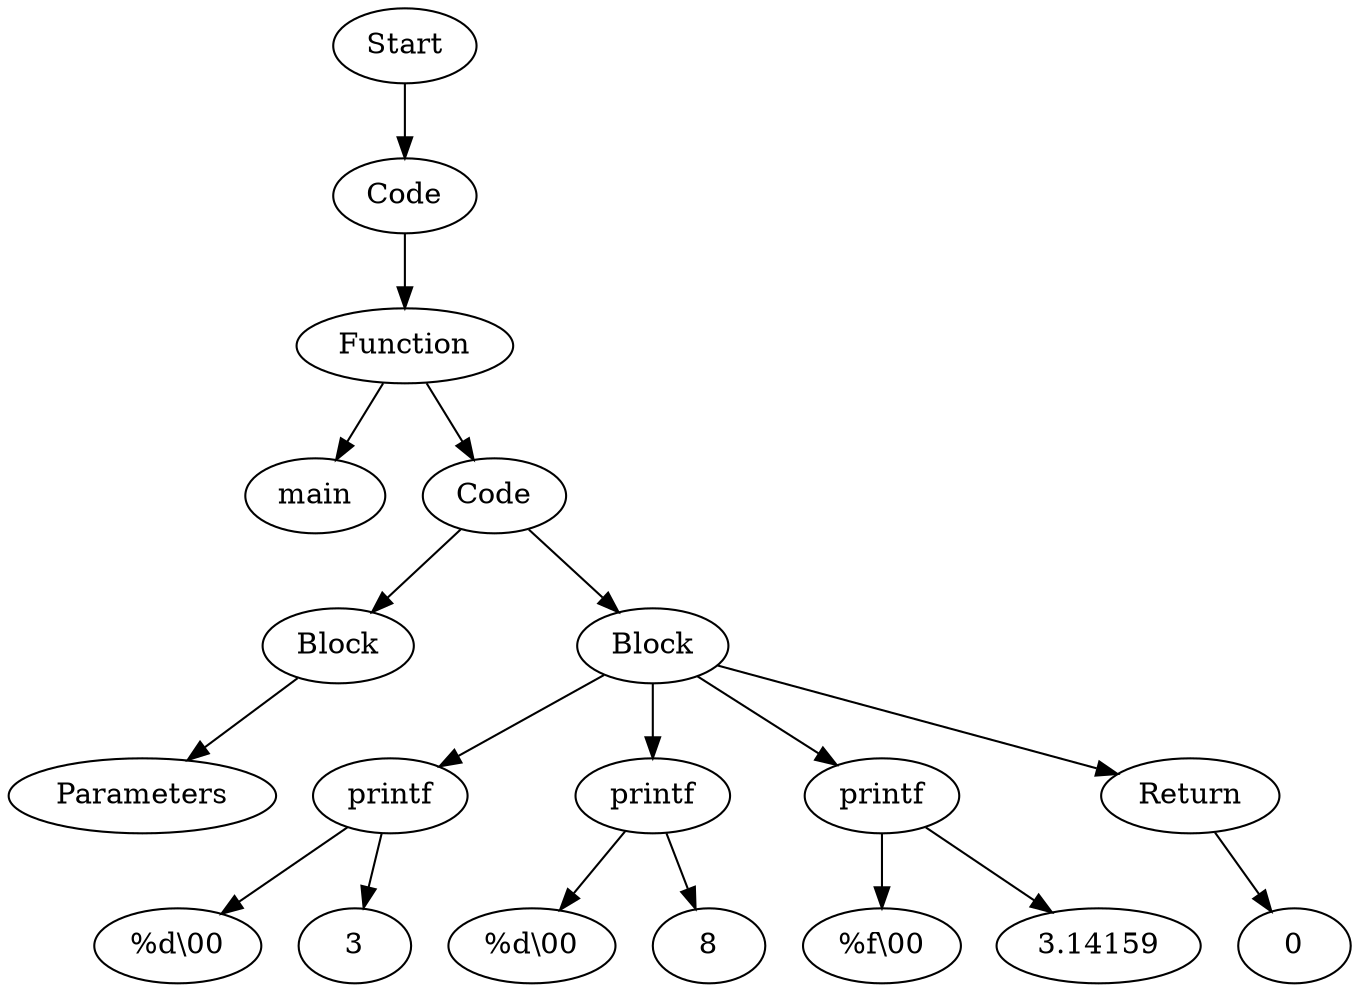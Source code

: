 digraph AST {
  "139136237829520" [label="Start"];
  "139136237829520" -> "139136231997296";
  "139136231997296" [label="Code"];
  "139136231997296" -> "139136232123760";
  "139136232123760" [label="Function"];
  "139136232123760" -> "139136232119008";
  "139136232123760" -> "139136232113440";
  "139136232119008" [label="main"];
  "139136232113440" [label="Code"];
  "139136232113440" -> "139136233380288";
  "139136232113440" -> "139136233384752";
  "139136233380288" [label="Block"];
  "139136233380288" -> "139136232125392";
  "139136232125392" [label="Parameters"];
  "139136233384752" [label="Block"];
  "139136233384752" -> "139136232120832";
  "139136233384752" -> "139136232114112";
  "139136233384752" -> "139136233389744";
  "139136233384752" -> "139136233387776";
  "139136232120832" [label="printf"];
  "139136232120832" -> "139136232120304";
  "139136232120832" -> "139136233377360";
  "139136232120304" [label="%d\\00"];
  "139136233377360" [label="3"];
  "139136232114112" [label="printf"];
  "139136232114112" -> "139136233374624";
  "139136232114112" -> "139136233386912";
  "139136233374624" [label="%d\\00"];
  "139136233386912" [label="8"];
  "139136233389744" [label="printf"];
  "139136233389744" -> "139136233386000";
  "139136233389744" -> "139136233388016";
  "139136233386000" [label="%f\\00"];
  "139136233388016" [label="3.14159"];
  "139136233387776" [label="Return"];
  "139136233387776" -> "139136233386816";
  "139136233386816" [label="0"];
}
